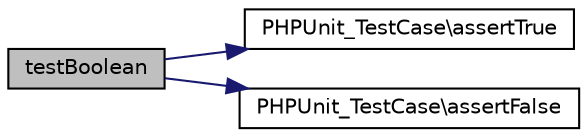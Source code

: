 digraph "testBoolean"
{
  edge [fontname="Helvetica",fontsize="10",labelfontname="Helvetica",labelfontsize="10"];
  node [fontname="Helvetica",fontsize="10",shape=record];
  rankdir="LR";
  Node1 [label="testBoolean",height=0.2,width=0.4,color="black", fillcolor="grey75", style="filled" fontcolor="black"];
  Node1 -> Node2 [color="midnightblue",fontsize="10",style="solid",fontname="Helvetica"];
  Node2 [label="PHPUnit_TestCase\\assertTrue",height=0.2,width=0.4,color="black", fillcolor="white", style="filled",URL="$class_p_h_p_unit___test_case.html#a403771e3a0984ae83c194e72281becb4"];
  Node1 -> Node3 [color="midnightblue",fontsize="10",style="solid",fontname="Helvetica"];
  Node3 [label="PHPUnit_TestCase\\assertFalse",height=0.2,width=0.4,color="black", fillcolor="white", style="filled",URL="$class_p_h_p_unit___test_case.html#ae08fa2e6045692cdf15abf8d58c722e0"];
}
